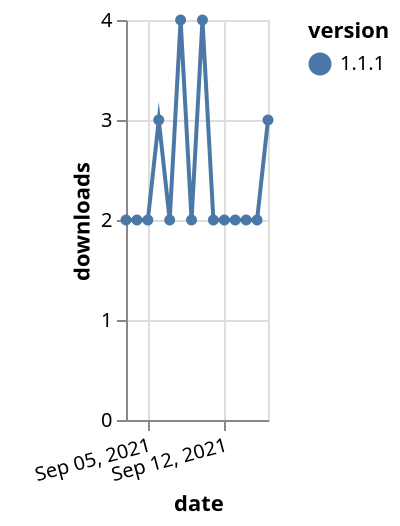 {"$schema": "https://vega.github.io/schema/vega-lite/v5.json", "description": "A simple bar chart with embedded data.", "data": {"values": [{"date": "2021-09-03", "total": 3381, "delta": 2, "version": "1.1.1"}, {"date": "2021-09-04", "total": 3383, "delta": 2, "version": "1.1.1"}, {"date": "2021-09-05", "total": 3385, "delta": 2, "version": "1.1.1"}, {"date": "2021-09-06", "total": 3388, "delta": 3, "version": "1.1.1"}, {"date": "2021-09-07", "total": 3390, "delta": 2, "version": "1.1.1"}, {"date": "2021-09-08", "total": 3394, "delta": 4, "version": "1.1.1"}, {"date": "2021-09-09", "total": 3396, "delta": 2, "version": "1.1.1"}, {"date": "2021-09-10", "total": 3400, "delta": 4, "version": "1.1.1"}, {"date": "2021-09-11", "total": 3402, "delta": 2, "version": "1.1.1"}, {"date": "2021-09-12", "total": 3404, "delta": 2, "version": "1.1.1"}, {"date": "2021-09-13", "total": 3406, "delta": 2, "version": "1.1.1"}, {"date": "2021-09-14", "total": 3408, "delta": 2, "version": "1.1.1"}, {"date": "2021-09-15", "total": 3410, "delta": 2, "version": "1.1.1"}, {"date": "2021-09-16", "total": 3413, "delta": 3, "version": "1.1.1"}]}, "width": "container", "mark": {"type": "line", "point": {"filled": true}}, "encoding": {"x": {"field": "date", "type": "temporal", "timeUnit": "yearmonthdate", "title": "date", "axis": {"labelAngle": -15}}, "y": {"field": "delta", "type": "quantitative", "title": "downloads"}, "color": {"field": "version", "type": "nominal"}, "tooltip": {"field": "delta"}}}